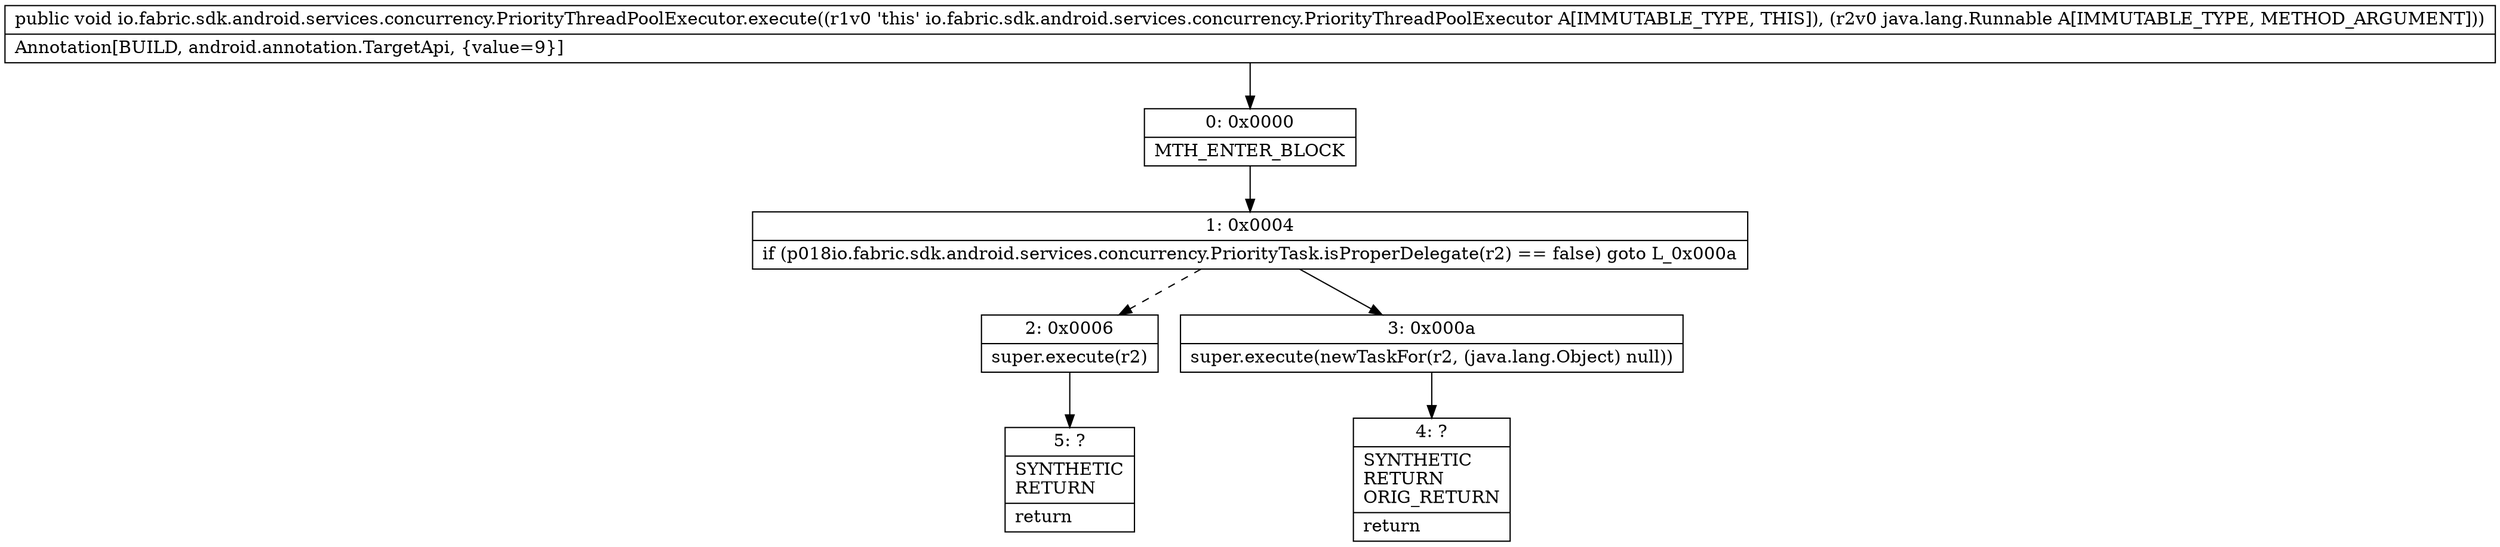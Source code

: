 digraph "CFG forio.fabric.sdk.android.services.concurrency.PriorityThreadPoolExecutor.execute(Ljava\/lang\/Runnable;)V" {
Node_0 [shape=record,label="{0\:\ 0x0000|MTH_ENTER_BLOCK\l}"];
Node_1 [shape=record,label="{1\:\ 0x0004|if (p018io.fabric.sdk.android.services.concurrency.PriorityTask.isProperDelegate(r2) == false) goto L_0x000a\l}"];
Node_2 [shape=record,label="{2\:\ 0x0006|super.execute(r2)\l}"];
Node_3 [shape=record,label="{3\:\ 0x000a|super.execute(newTaskFor(r2, (java.lang.Object) null))\l}"];
Node_4 [shape=record,label="{4\:\ ?|SYNTHETIC\lRETURN\lORIG_RETURN\l|return\l}"];
Node_5 [shape=record,label="{5\:\ ?|SYNTHETIC\lRETURN\l|return\l}"];
MethodNode[shape=record,label="{public void io.fabric.sdk.android.services.concurrency.PriorityThreadPoolExecutor.execute((r1v0 'this' io.fabric.sdk.android.services.concurrency.PriorityThreadPoolExecutor A[IMMUTABLE_TYPE, THIS]), (r2v0 java.lang.Runnable A[IMMUTABLE_TYPE, METHOD_ARGUMENT]))  | Annotation[BUILD, android.annotation.TargetApi, \{value=9\}]\l}"];
MethodNode -> Node_0;
Node_0 -> Node_1;
Node_1 -> Node_2[style=dashed];
Node_1 -> Node_3;
Node_2 -> Node_5;
Node_3 -> Node_4;
}

